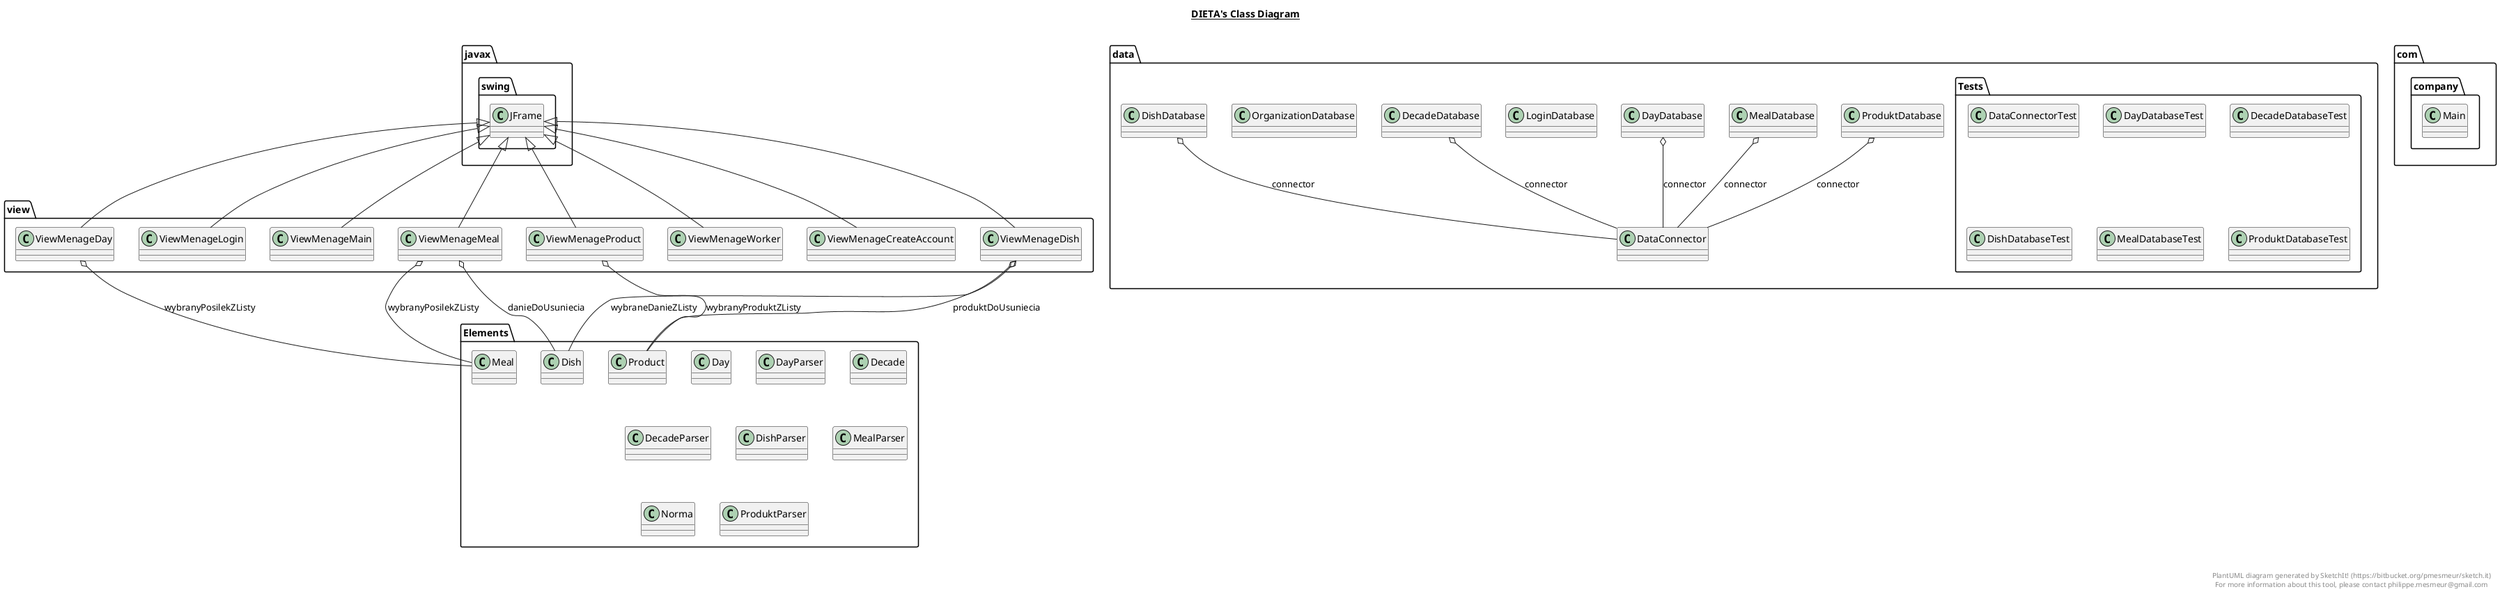 @startuml

title __DIETA's Class Diagram__\n

  namespace Elements {
    class Elements.Day {
    }
  }
  

  namespace Elements {
    class Elements.DayParser {
    }
  }
  

  namespace Elements {
    class Elements.Decade {
    }
  }
  

  namespace Elements {
    class Elements.DecadeParser {
    }
  }
  

  namespace Elements {
    class Elements.Dish {
    }
  }
  

  namespace Elements {
    class Elements.DishParser {
    }
  }
  

  namespace Elements {
    class Elements.Meal {
    }
  }
  

  namespace Elements {
    class Elements.MealParser {
    }
  }
  

  namespace Elements {
    class Elements.Norma {
    }
  }
  

  namespace Elements {
    class Elements.Product {
    }
  }
  

  namespace Elements {
    class Elements.ProduktParser {
    }
  }
  

  namespace com.company {
    class com.company.Main {
    }
  }
  

  namespace data {
    class data.DataConnector {
    }
  }
  

  namespace data {
    class data.DayDatabase {
    }
  }
  

  namespace data {
    class data.DecadeDatabase {
    }
  }
  

  namespace data {
    class data.DishDatabase {
    }
  }
  

  namespace data {
    class data.LoginDatabase {
    }
  }
  

  namespace data {
    class data.MealDatabase {
    }
  }
  

  namespace data {
    class data.OrganizationDatabase {
    }
  }
  

  namespace data {
    class data.ProduktDatabase {
    }
  }
  

  namespace data {
    namespace Tests {
      class data.Tests.DataConnectorTest {
      }
    }
  }
  

  namespace data {
    namespace Tests {
      class data.Tests.DayDatabaseTest {
      }
    }
  }
  

  namespace data {
    namespace Tests {
      class data.Tests.DecadeDatabaseTest {
      }
    }
  }
  

  namespace data {
    namespace Tests {
      class data.Tests.DishDatabaseTest {
      }
    }
  }
  

  namespace data {
    namespace Tests {
      class data.Tests.MealDatabaseTest {
      }
    }
  }
  

  namespace data {
    namespace Tests {
      class data.Tests.ProduktDatabaseTest {
      }
    }
  }
  

  namespace view {
    class view.ViewMenageCreateAccount {
    }
  }
  

  namespace view {
    class view.ViewMenageDay {
    }
  }
  

  namespace view {
    class view.ViewMenageDish {
    }
  }
  

  namespace view {
    class view.ViewMenageLogin {
    }
  }
  

  namespace view {
    class view.ViewMenageMain {
    }
  }
  

  namespace view {
    class view.ViewMenageMeal {
    }
  }
  

  namespace view {
    class view.ViewMenageProduct {
    }
  }
  

  namespace view {
    class view.ViewMenageWorker {
    }
  }
  

  data.DayDatabase o-- data.DataConnector : connector
  data.DecadeDatabase o-- data.DataConnector : connector
  data.DishDatabase o-- data.DataConnector : connector
  data.MealDatabase o-- data.DataConnector : connector
  data.ProduktDatabase o-- data.DataConnector : connector
  view.ViewMenageCreateAccount -up-|> javax.swing.JFrame
  view.ViewMenageDay -up-|> javax.swing.JFrame
  view.ViewMenageDay o-- Elements.Meal : wybranyPosilekZListy
  view.ViewMenageDish -up-|> javax.swing.JFrame
  view.ViewMenageDish o-- Elements.Product : produktDoUsuniecia
  view.ViewMenageDish o-- Elements.Dish : wybraneDanieZListy
  view.ViewMenageLogin -up-|> javax.swing.JFrame
  view.ViewMenageMain -up-|> javax.swing.JFrame
  view.ViewMenageMeal -up-|> javax.swing.JFrame
  view.ViewMenageMeal o-- Elements.Dish : danieDoUsuniecia
  view.ViewMenageMeal o-- Elements.Meal : wybranyPosilekZListy
  view.ViewMenageProduct -up-|> javax.swing.JFrame
  view.ViewMenageProduct o-- Elements.Product : wybranyProduktZListy
  view.ViewMenageWorker -up-|> javax.swing.JFrame


right footer


PlantUML diagram generated by SketchIt! (https://bitbucket.org/pmesmeur/sketch.it)
For more information about this tool, please contact philippe.mesmeur@gmail.com
endfooter

@enduml
